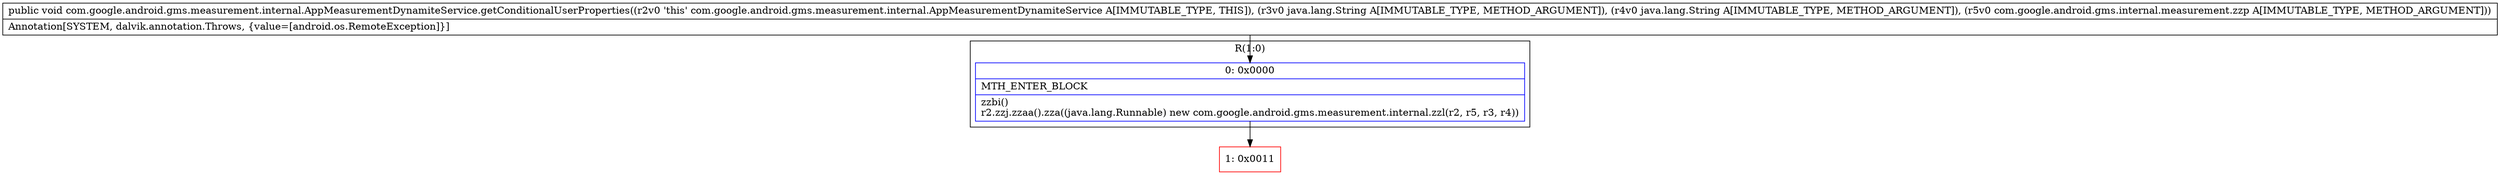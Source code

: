 digraph "CFG forcom.google.android.gms.measurement.internal.AppMeasurementDynamiteService.getConditionalUserProperties(Ljava\/lang\/String;Ljava\/lang\/String;Lcom\/google\/android\/gms\/internal\/measurement\/zzp;)V" {
subgraph cluster_Region_1978982418 {
label = "R(1:0)";
node [shape=record,color=blue];
Node_0 [shape=record,label="{0\:\ 0x0000|MTH_ENTER_BLOCK\l|zzbi()\lr2.zzj.zzaa().zza((java.lang.Runnable) new com.google.android.gms.measurement.internal.zzl(r2, r5, r3, r4))\l}"];
}
Node_1 [shape=record,color=red,label="{1\:\ 0x0011}"];
MethodNode[shape=record,label="{public void com.google.android.gms.measurement.internal.AppMeasurementDynamiteService.getConditionalUserProperties((r2v0 'this' com.google.android.gms.measurement.internal.AppMeasurementDynamiteService A[IMMUTABLE_TYPE, THIS]), (r3v0 java.lang.String A[IMMUTABLE_TYPE, METHOD_ARGUMENT]), (r4v0 java.lang.String A[IMMUTABLE_TYPE, METHOD_ARGUMENT]), (r5v0 com.google.android.gms.internal.measurement.zzp A[IMMUTABLE_TYPE, METHOD_ARGUMENT]))  | Annotation[SYSTEM, dalvik.annotation.Throws, \{value=[android.os.RemoteException]\}]\l}"];
MethodNode -> Node_0;
Node_0 -> Node_1;
}

